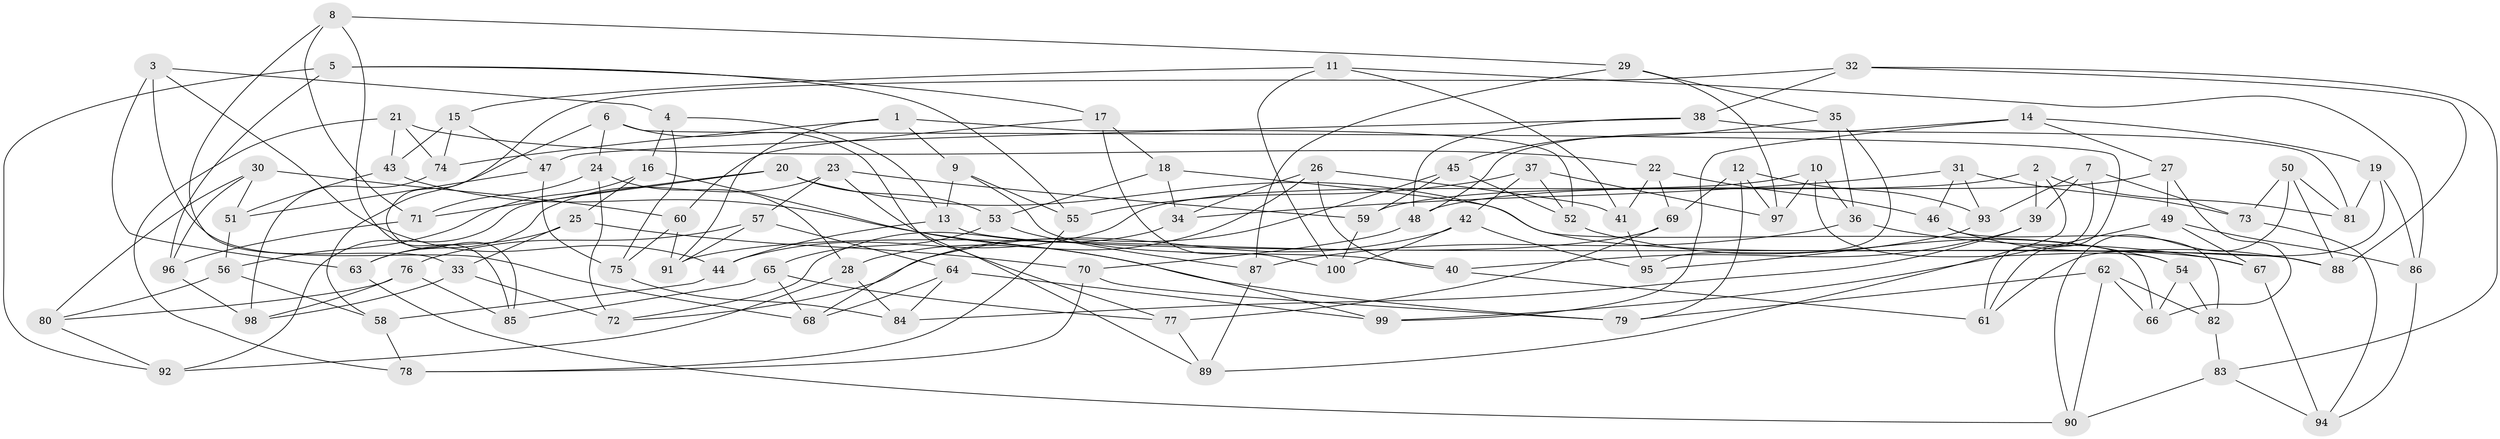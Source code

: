 // Generated by graph-tools (version 1.1) at 2025/39/02/21/25 10:39:01]
// undirected, 100 vertices, 200 edges
graph export_dot {
graph [start="1"]
  node [color=gray90,style=filled];
  1;
  2;
  3;
  4;
  5;
  6;
  7;
  8;
  9;
  10;
  11;
  12;
  13;
  14;
  15;
  16;
  17;
  18;
  19;
  20;
  21;
  22;
  23;
  24;
  25;
  26;
  27;
  28;
  29;
  30;
  31;
  32;
  33;
  34;
  35;
  36;
  37;
  38;
  39;
  40;
  41;
  42;
  43;
  44;
  45;
  46;
  47;
  48;
  49;
  50;
  51;
  52;
  53;
  54;
  55;
  56;
  57;
  58;
  59;
  60;
  61;
  62;
  63;
  64;
  65;
  66;
  67;
  68;
  69;
  70;
  71;
  72;
  73;
  74;
  75;
  76;
  77;
  78;
  79;
  80;
  81;
  82;
  83;
  84;
  85;
  86;
  87;
  88;
  89;
  90;
  91;
  92;
  93;
  94;
  95;
  96;
  97;
  98;
  99;
  100;
  1 -- 52;
  1 -- 9;
  1 -- 74;
  1 -- 91;
  2 -- 59;
  2 -- 39;
  2 -- 89;
  2 -- 81;
  3 -- 44;
  3 -- 4;
  3 -- 63;
  3 -- 68;
  4 -- 13;
  4 -- 16;
  4 -- 75;
  5 -- 92;
  5 -- 17;
  5 -- 55;
  5 -- 96;
  6 -- 24;
  6 -- 58;
  6 -- 61;
  6 -- 89;
  7 -- 93;
  7 -- 61;
  7 -- 39;
  7 -- 73;
  8 -- 33;
  8 -- 85;
  8 -- 29;
  8 -- 71;
  9 -- 40;
  9 -- 55;
  9 -- 13;
  10 -- 54;
  10 -- 97;
  10 -- 44;
  10 -- 36;
  11 -- 100;
  11 -- 41;
  11 -- 86;
  11 -- 15;
  12 -- 93;
  12 -- 69;
  12 -- 79;
  12 -- 97;
  13 -- 88;
  13 -- 44;
  14 -- 99;
  14 -- 19;
  14 -- 27;
  14 -- 48;
  15 -- 43;
  15 -- 47;
  15 -- 74;
  16 -- 56;
  16 -- 25;
  16 -- 99;
  17 -- 18;
  17 -- 100;
  17 -- 60;
  18 -- 34;
  18 -- 53;
  18 -- 66;
  19 -- 86;
  19 -- 61;
  19 -- 81;
  20 -- 71;
  20 -- 53;
  20 -- 67;
  20 -- 92;
  21 -- 74;
  21 -- 43;
  21 -- 22;
  21 -- 78;
  22 -- 46;
  22 -- 41;
  22 -- 69;
  23 -- 57;
  23 -- 77;
  23 -- 63;
  23 -- 59;
  24 -- 71;
  24 -- 72;
  24 -- 28;
  25 -- 33;
  25 -- 63;
  25 -- 70;
  26 -- 34;
  26 -- 41;
  26 -- 28;
  26 -- 40;
  27 -- 48;
  27 -- 66;
  27 -- 49;
  28 -- 84;
  28 -- 92;
  29 -- 97;
  29 -- 87;
  29 -- 35;
  30 -- 80;
  30 -- 60;
  30 -- 96;
  30 -- 51;
  31 -- 73;
  31 -- 93;
  31 -- 34;
  31 -- 46;
  32 -- 83;
  32 -- 38;
  32 -- 85;
  32 -- 88;
  33 -- 98;
  33 -- 72;
  34 -- 72;
  35 -- 45;
  35 -- 36;
  35 -- 95;
  36 -- 67;
  36 -- 87;
  37 -- 42;
  37 -- 55;
  37 -- 97;
  37 -- 52;
  38 -- 47;
  38 -- 81;
  38 -- 48;
  39 -- 84;
  39 -- 40;
  40 -- 61;
  41 -- 95;
  42 -- 100;
  42 -- 72;
  42 -- 95;
  43 -- 79;
  43 -- 51;
  44 -- 58;
  45 -- 68;
  45 -- 52;
  45 -- 59;
  46 -- 82;
  46 -- 88;
  47 -- 51;
  47 -- 75;
  48 -- 70;
  49 -- 99;
  49 -- 86;
  49 -- 67;
  50 -- 81;
  50 -- 88;
  50 -- 73;
  50 -- 90;
  51 -- 56;
  52 -- 54;
  53 -- 65;
  53 -- 87;
  54 -- 66;
  54 -- 82;
  55 -- 78;
  56 -- 58;
  56 -- 80;
  57 -- 64;
  57 -- 76;
  57 -- 91;
  58 -- 78;
  59 -- 100;
  60 -- 91;
  60 -- 75;
  62 -- 79;
  62 -- 82;
  62 -- 66;
  62 -- 90;
  63 -- 90;
  64 -- 84;
  64 -- 99;
  64 -- 68;
  65 -- 77;
  65 -- 68;
  65 -- 85;
  67 -- 94;
  69 -- 77;
  69 -- 91;
  70 -- 79;
  70 -- 78;
  71 -- 96;
  73 -- 94;
  74 -- 98;
  75 -- 84;
  76 -- 80;
  76 -- 98;
  76 -- 85;
  77 -- 89;
  80 -- 92;
  82 -- 83;
  83 -- 90;
  83 -- 94;
  86 -- 94;
  87 -- 89;
  93 -- 95;
  96 -- 98;
}

